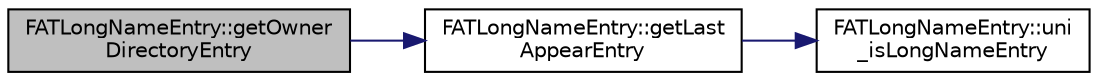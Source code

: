digraph "FATLongNameEntry::getOwnerDirectoryEntry"
{
  edge [fontname="Helvetica",fontsize="10",labelfontname="Helvetica",labelfontsize="10"];
  node [fontname="Helvetica",fontsize="10",shape=record];
  rankdir="LR";
  Node31 [label="FATLongNameEntry::getOwner\lDirectoryEntry",height=0.2,width=0.4,color="black", fillcolor="grey75", style="filled", fontcolor="black"];
  Node31 -> Node32 [color="midnightblue",fontsize="10",style="solid",fontname="Helvetica"];
  Node32 [label="FATLongNameEntry::getLast\lAppearEntry",height=0.2,width=0.4,color="black", fillcolor="white", style="filled",URL="$d7/d61/class_f_a_t_long_name_entry.html#aea9cfa8f9213c144ed8bf94a71ff3fbf"];
  Node32 -> Node33 [color="midnightblue",fontsize="10",style="solid",fontname="Helvetica"];
  Node33 [label="FATLongNameEntry::uni\l_isLongNameEntry",height=0.2,width=0.4,color="black", fillcolor="white", style="filled",URL="$d7/d61/class_f_a_t_long_name_entry.html#ae95d5ec2fa71155c6c8f2e995adcc176"];
}
